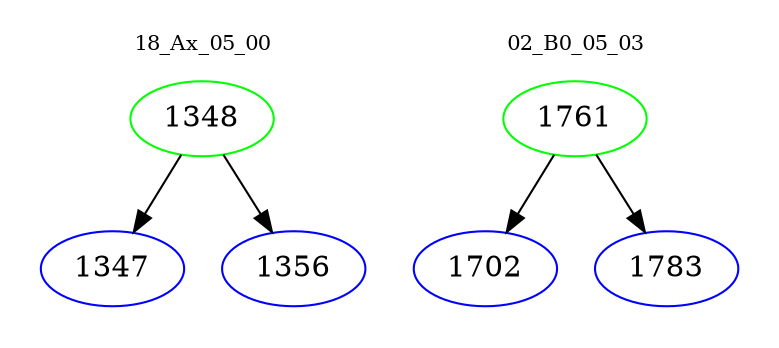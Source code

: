 digraph{
subgraph cluster_0 {
color = white
label = "18_Ax_05_00";
fontsize=10;
T0_1348 [label="1348", color="green"]
T0_1348 -> T0_1347 [color="black"]
T0_1347 [label="1347", color="blue"]
T0_1348 -> T0_1356 [color="black"]
T0_1356 [label="1356", color="blue"]
}
subgraph cluster_1 {
color = white
label = "02_B0_05_03";
fontsize=10;
T1_1761 [label="1761", color="green"]
T1_1761 -> T1_1702 [color="black"]
T1_1702 [label="1702", color="blue"]
T1_1761 -> T1_1783 [color="black"]
T1_1783 [label="1783", color="blue"]
}
}
